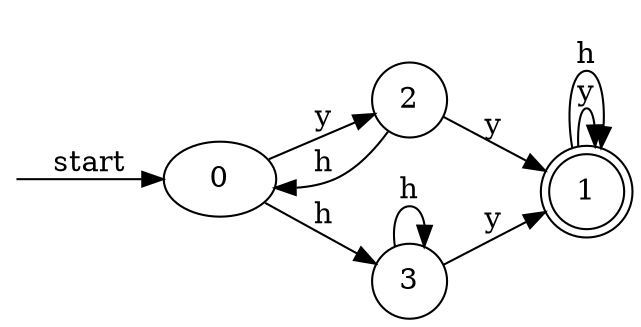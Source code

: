 digraph dfa {
    rankdir = LR;
    __start [style = invis, shape = point];
    __start -> "0" [ label = "start" ];
    node [shape = doublecircle]; "1"
    node [shape = circle];
    "0" -> "2" [ label = "y" ];
    "0" -> "3" [ label = "h" ];
    "2" -> "1" [ label = "y" ];
    "2" -> "0" [ label = "h" ];
    "1" -> "1" [ label = "y" ];
    "1" -> "1" [ label = "h" ];
    "3" -> "1" [ label = "y" ];
    "3" -> "3" [ label = "h" ];
}
